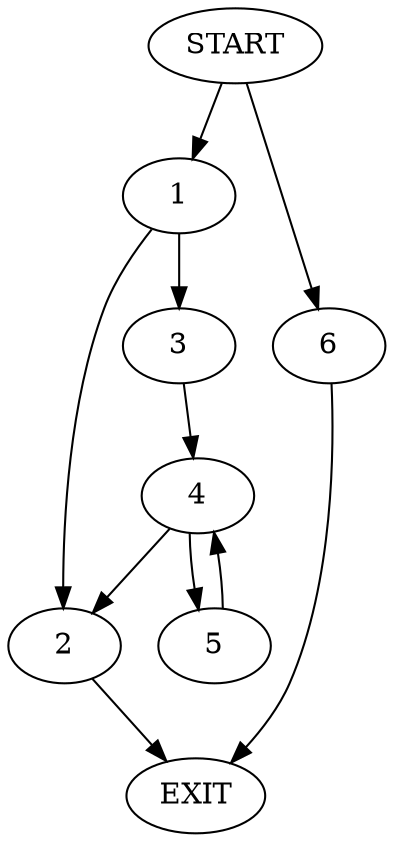 digraph {
0 [label="START"]
7 [label="EXIT"]
0 -> 1
1 -> 2
1 -> 3
3 -> 4
2 -> 7
4 -> 5
4 -> 2
5 -> 4
0 -> 6
6 -> 7
}

